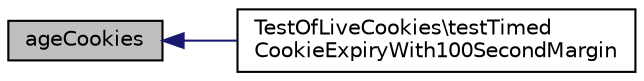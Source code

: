 digraph "ageCookies"
{
  edge [fontname="Helvetica",fontsize="10",labelfontname="Helvetica",labelfontsize="10"];
  node [fontname="Helvetica",fontsize="10",shape=record];
  rankdir="LR";
  Node1 [label="ageCookies",height=0.2,width=0.4,color="black", fillcolor="grey75", style="filled" fontcolor="black"];
  Node1 -> Node2 [dir="back",color="midnightblue",fontsize="10",style="solid",fontname="Helvetica"];
  Node2 [label="TestOfLiveCookies\\testTimed\lCookieExpiryWith100SecondMargin",height=0.2,width=0.4,color="black", fillcolor="white", style="filled",URL="$class_test_of_live_cookies.html#a76824fac4338d47e5ab585190fddd310"];
}
